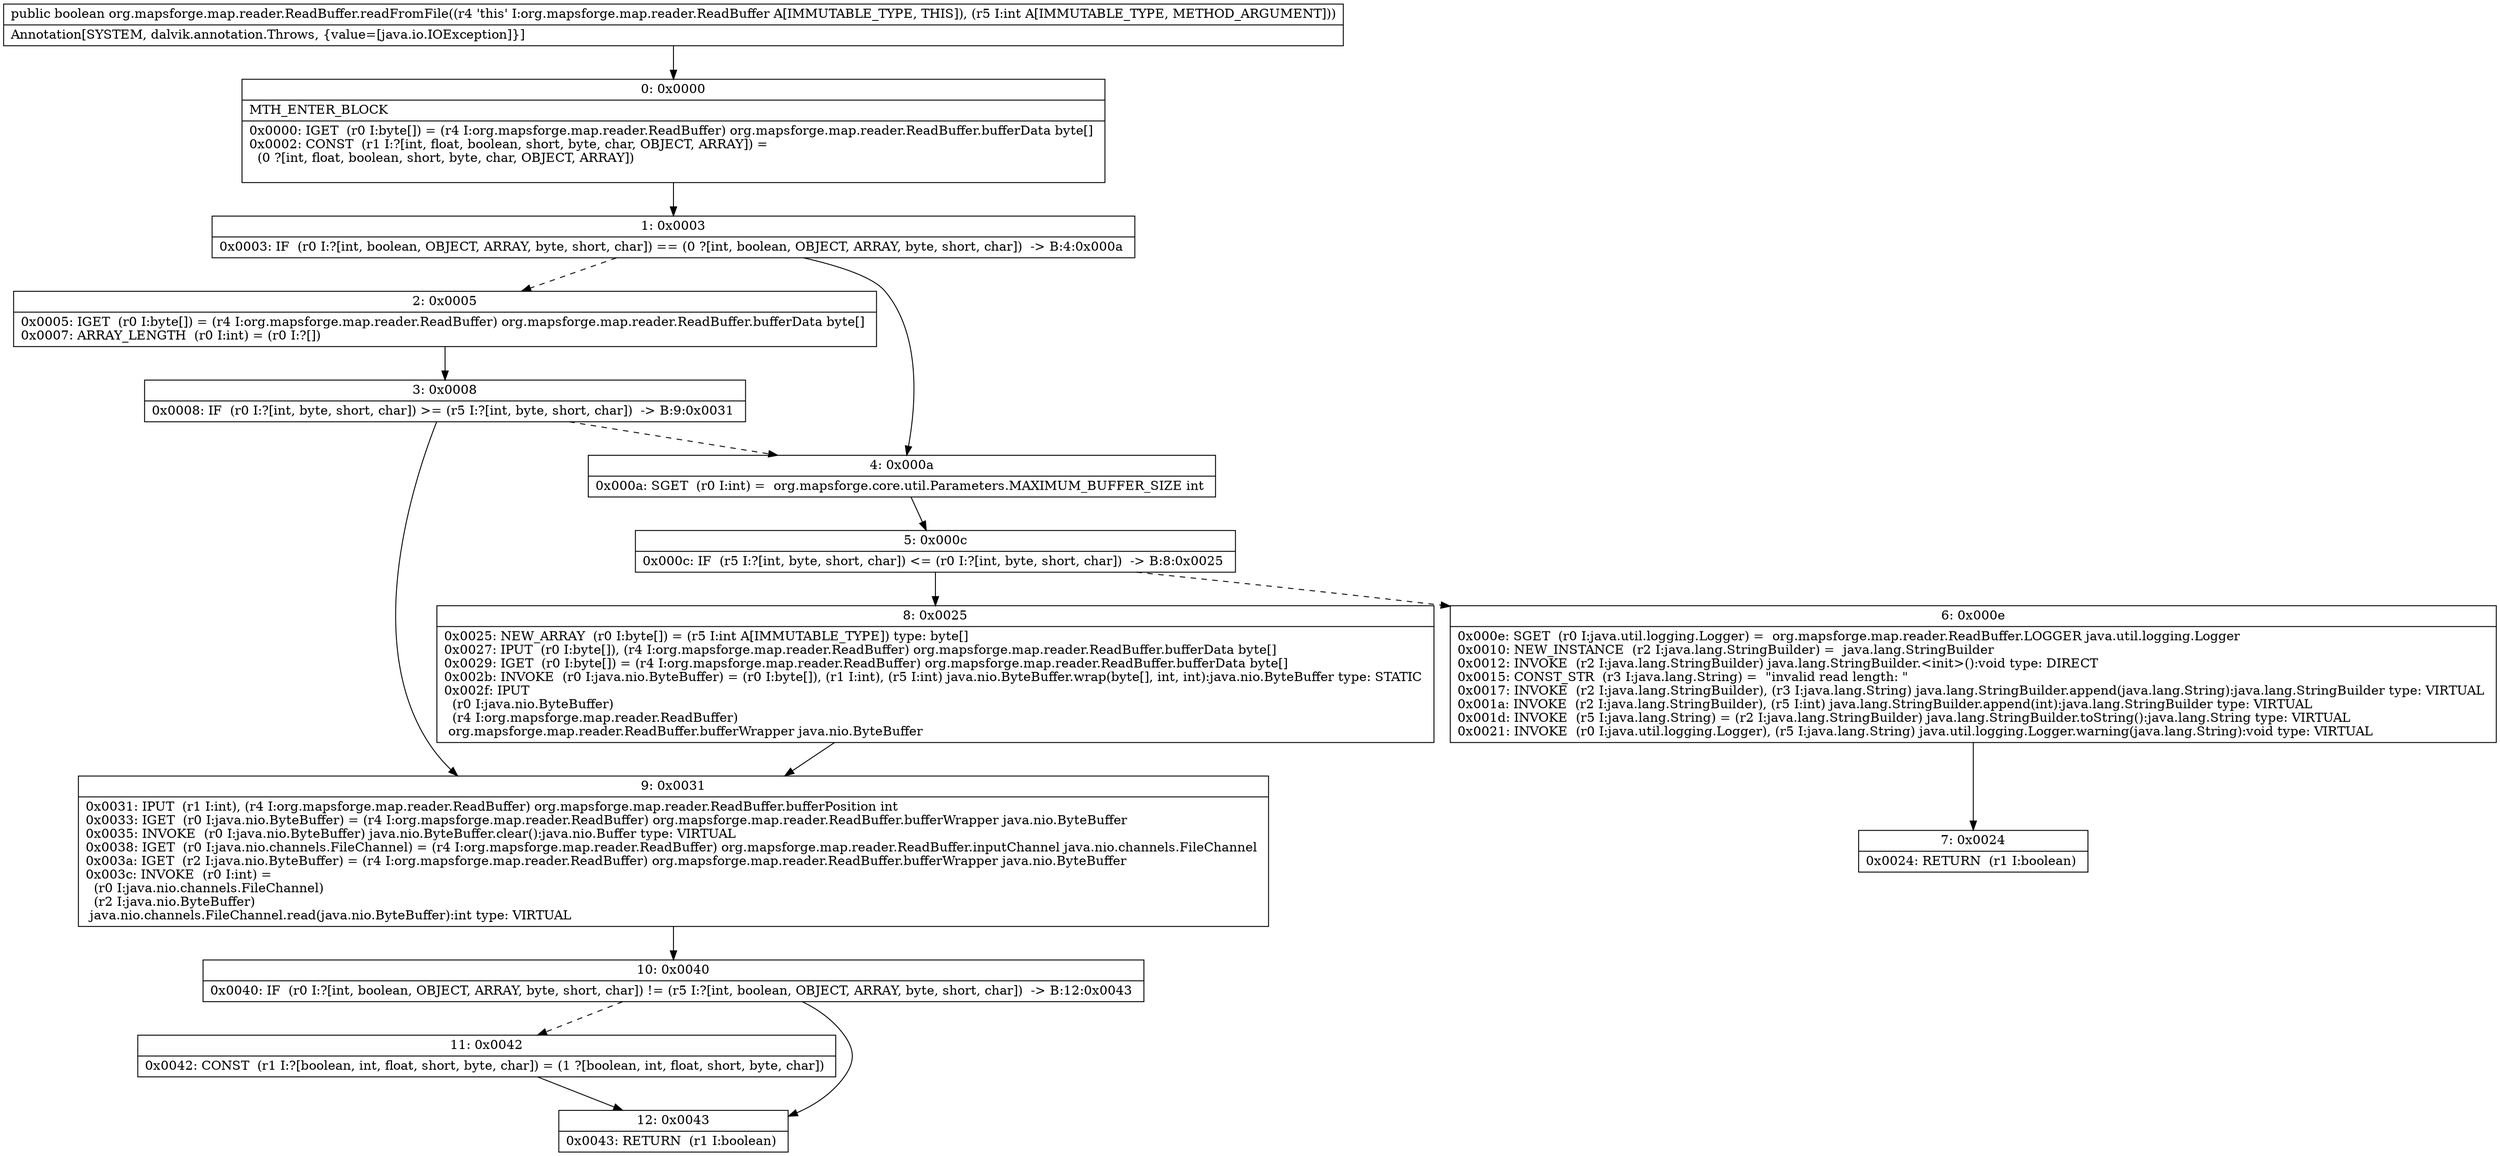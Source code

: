 digraph "CFG fororg.mapsforge.map.reader.ReadBuffer.readFromFile(I)Z" {
Node_0 [shape=record,label="{0\:\ 0x0000|MTH_ENTER_BLOCK\l|0x0000: IGET  (r0 I:byte[]) = (r4 I:org.mapsforge.map.reader.ReadBuffer) org.mapsforge.map.reader.ReadBuffer.bufferData byte[] \l0x0002: CONST  (r1 I:?[int, float, boolean, short, byte, char, OBJECT, ARRAY]) = \l  (0 ?[int, float, boolean, short, byte, char, OBJECT, ARRAY])\l \l}"];
Node_1 [shape=record,label="{1\:\ 0x0003|0x0003: IF  (r0 I:?[int, boolean, OBJECT, ARRAY, byte, short, char]) == (0 ?[int, boolean, OBJECT, ARRAY, byte, short, char])  \-\> B:4:0x000a \l}"];
Node_2 [shape=record,label="{2\:\ 0x0005|0x0005: IGET  (r0 I:byte[]) = (r4 I:org.mapsforge.map.reader.ReadBuffer) org.mapsforge.map.reader.ReadBuffer.bufferData byte[] \l0x0007: ARRAY_LENGTH  (r0 I:int) = (r0 I:?[]) \l}"];
Node_3 [shape=record,label="{3\:\ 0x0008|0x0008: IF  (r0 I:?[int, byte, short, char]) \>= (r5 I:?[int, byte, short, char])  \-\> B:9:0x0031 \l}"];
Node_4 [shape=record,label="{4\:\ 0x000a|0x000a: SGET  (r0 I:int) =  org.mapsforge.core.util.Parameters.MAXIMUM_BUFFER_SIZE int \l}"];
Node_5 [shape=record,label="{5\:\ 0x000c|0x000c: IF  (r5 I:?[int, byte, short, char]) \<= (r0 I:?[int, byte, short, char])  \-\> B:8:0x0025 \l}"];
Node_6 [shape=record,label="{6\:\ 0x000e|0x000e: SGET  (r0 I:java.util.logging.Logger) =  org.mapsforge.map.reader.ReadBuffer.LOGGER java.util.logging.Logger \l0x0010: NEW_INSTANCE  (r2 I:java.lang.StringBuilder) =  java.lang.StringBuilder \l0x0012: INVOKE  (r2 I:java.lang.StringBuilder) java.lang.StringBuilder.\<init\>():void type: DIRECT \l0x0015: CONST_STR  (r3 I:java.lang.String) =  \"invalid read length: \" \l0x0017: INVOKE  (r2 I:java.lang.StringBuilder), (r3 I:java.lang.String) java.lang.StringBuilder.append(java.lang.String):java.lang.StringBuilder type: VIRTUAL \l0x001a: INVOKE  (r2 I:java.lang.StringBuilder), (r5 I:int) java.lang.StringBuilder.append(int):java.lang.StringBuilder type: VIRTUAL \l0x001d: INVOKE  (r5 I:java.lang.String) = (r2 I:java.lang.StringBuilder) java.lang.StringBuilder.toString():java.lang.String type: VIRTUAL \l0x0021: INVOKE  (r0 I:java.util.logging.Logger), (r5 I:java.lang.String) java.util.logging.Logger.warning(java.lang.String):void type: VIRTUAL \l}"];
Node_7 [shape=record,label="{7\:\ 0x0024|0x0024: RETURN  (r1 I:boolean) \l}"];
Node_8 [shape=record,label="{8\:\ 0x0025|0x0025: NEW_ARRAY  (r0 I:byte[]) = (r5 I:int A[IMMUTABLE_TYPE]) type: byte[] \l0x0027: IPUT  (r0 I:byte[]), (r4 I:org.mapsforge.map.reader.ReadBuffer) org.mapsforge.map.reader.ReadBuffer.bufferData byte[] \l0x0029: IGET  (r0 I:byte[]) = (r4 I:org.mapsforge.map.reader.ReadBuffer) org.mapsforge.map.reader.ReadBuffer.bufferData byte[] \l0x002b: INVOKE  (r0 I:java.nio.ByteBuffer) = (r0 I:byte[]), (r1 I:int), (r5 I:int) java.nio.ByteBuffer.wrap(byte[], int, int):java.nio.ByteBuffer type: STATIC \l0x002f: IPUT  \l  (r0 I:java.nio.ByteBuffer)\l  (r4 I:org.mapsforge.map.reader.ReadBuffer)\l org.mapsforge.map.reader.ReadBuffer.bufferWrapper java.nio.ByteBuffer \l}"];
Node_9 [shape=record,label="{9\:\ 0x0031|0x0031: IPUT  (r1 I:int), (r4 I:org.mapsforge.map.reader.ReadBuffer) org.mapsforge.map.reader.ReadBuffer.bufferPosition int \l0x0033: IGET  (r0 I:java.nio.ByteBuffer) = (r4 I:org.mapsforge.map.reader.ReadBuffer) org.mapsforge.map.reader.ReadBuffer.bufferWrapper java.nio.ByteBuffer \l0x0035: INVOKE  (r0 I:java.nio.ByteBuffer) java.nio.ByteBuffer.clear():java.nio.Buffer type: VIRTUAL \l0x0038: IGET  (r0 I:java.nio.channels.FileChannel) = (r4 I:org.mapsforge.map.reader.ReadBuffer) org.mapsforge.map.reader.ReadBuffer.inputChannel java.nio.channels.FileChannel \l0x003a: IGET  (r2 I:java.nio.ByteBuffer) = (r4 I:org.mapsforge.map.reader.ReadBuffer) org.mapsforge.map.reader.ReadBuffer.bufferWrapper java.nio.ByteBuffer \l0x003c: INVOKE  (r0 I:int) = \l  (r0 I:java.nio.channels.FileChannel)\l  (r2 I:java.nio.ByteBuffer)\l java.nio.channels.FileChannel.read(java.nio.ByteBuffer):int type: VIRTUAL \l}"];
Node_10 [shape=record,label="{10\:\ 0x0040|0x0040: IF  (r0 I:?[int, boolean, OBJECT, ARRAY, byte, short, char]) != (r5 I:?[int, boolean, OBJECT, ARRAY, byte, short, char])  \-\> B:12:0x0043 \l}"];
Node_11 [shape=record,label="{11\:\ 0x0042|0x0042: CONST  (r1 I:?[boolean, int, float, short, byte, char]) = (1 ?[boolean, int, float, short, byte, char]) \l}"];
Node_12 [shape=record,label="{12\:\ 0x0043|0x0043: RETURN  (r1 I:boolean) \l}"];
MethodNode[shape=record,label="{public boolean org.mapsforge.map.reader.ReadBuffer.readFromFile((r4 'this' I:org.mapsforge.map.reader.ReadBuffer A[IMMUTABLE_TYPE, THIS]), (r5 I:int A[IMMUTABLE_TYPE, METHOD_ARGUMENT]))  | Annotation[SYSTEM, dalvik.annotation.Throws, \{value=[java.io.IOException]\}]\l}"];
MethodNode -> Node_0;
Node_0 -> Node_1;
Node_1 -> Node_2[style=dashed];
Node_1 -> Node_4;
Node_2 -> Node_3;
Node_3 -> Node_4[style=dashed];
Node_3 -> Node_9;
Node_4 -> Node_5;
Node_5 -> Node_6[style=dashed];
Node_5 -> Node_8;
Node_6 -> Node_7;
Node_8 -> Node_9;
Node_9 -> Node_10;
Node_10 -> Node_11[style=dashed];
Node_10 -> Node_12;
Node_11 -> Node_12;
}

